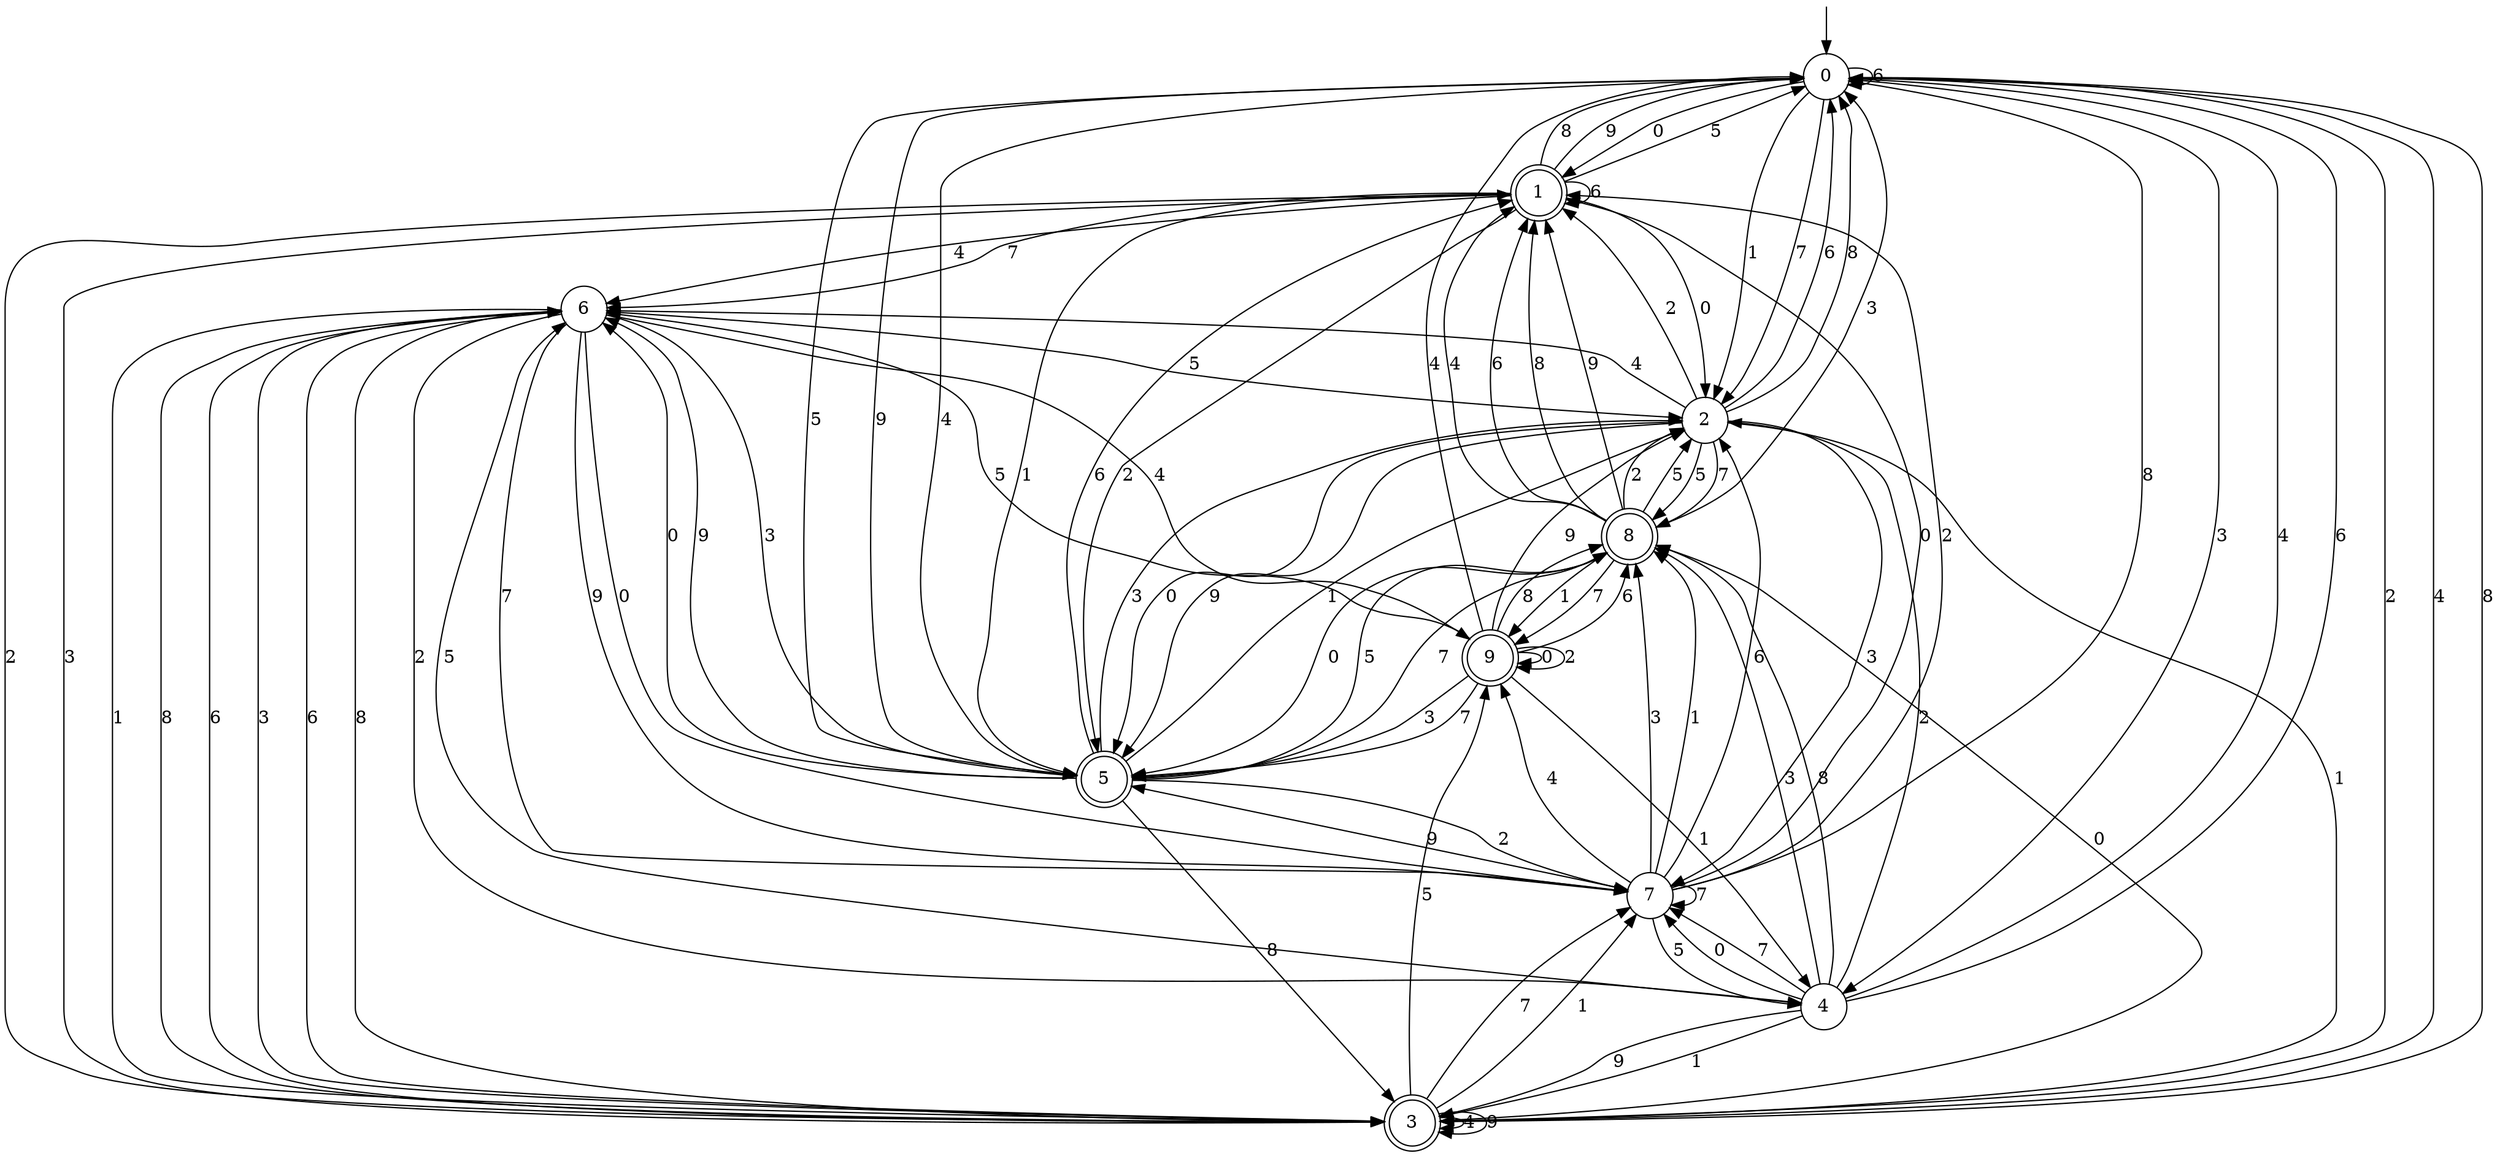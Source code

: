digraph g {

	s0 [shape="circle" label="0"];
	s1 [shape="doublecircle" label="1"];
	s2 [shape="circle" label="2"];
	s3 [shape="doublecircle" label="3"];
	s4 [shape="circle" label="4"];
	s5 [shape="doublecircle" label="5"];
	s6 [shape="circle" label="6"];
	s7 [shape="circle" label="7"];
	s8 [shape="doublecircle" label="8"];
	s9 [shape="doublecircle" label="9"];
	s0 -> s1 [label="0"];
	s0 -> s2 [label="1"];
	s0 -> s3 [label="2"];
	s0 -> s4 [label="3"];
	s0 -> s3 [label="4"];
	s0 -> s5 [label="5"];
	s0 -> s0 [label="6"];
	s0 -> s2 [label="7"];
	s0 -> s3 [label="8"];
	s0 -> s5 [label="9"];
	s1 -> s2 [label="0"];
	s1 -> s5 [label="1"];
	s1 -> s5 [label="2"];
	s1 -> s3 [label="3"];
	s1 -> s6 [label="4"];
	s1 -> s0 [label="5"];
	s1 -> s1 [label="6"];
	s1 -> s6 [label="7"];
	s1 -> s0 [label="8"];
	s1 -> s0 [label="9"];
	s2 -> s5 [label="0"];
	s2 -> s3 [label="1"];
	s2 -> s1 [label="2"];
	s2 -> s7 [label="3"];
	s2 -> s6 [label="4"];
	s2 -> s8 [label="5"];
	s2 -> s0 [label="6"];
	s2 -> s8 [label="7"];
	s2 -> s0 [label="8"];
	s2 -> s5 [label="9"];
	s3 -> s8 [label="0"];
	s3 -> s7 [label="1"];
	s3 -> s1 [label="2"];
	s3 -> s6 [label="3"];
	s3 -> s3 [label="4"];
	s3 -> s9 [label="5"];
	s3 -> s6 [label="6"];
	s3 -> s7 [label="7"];
	s3 -> s6 [label="8"];
	s3 -> s3 [label="9"];
	s4 -> s7 [label="0"];
	s4 -> s3 [label="1"];
	s4 -> s2 [label="2"];
	s4 -> s8 [label="3"];
	s4 -> s0 [label="4"];
	s4 -> s6 [label="5"];
	s4 -> s0 [label="6"];
	s4 -> s7 [label="7"];
	s4 -> s8 [label="8"];
	s4 -> s3 [label="9"];
	s5 -> s6 [label="0"];
	s5 -> s2 [label="1"];
	s5 -> s7 [label="2"];
	s5 -> s2 [label="3"];
	s5 -> s0 [label="4"];
	s5 -> s8 [label="5"];
	s5 -> s1 [label="6"];
	s5 -> s8 [label="7"];
	s5 -> s3 [label="8"];
	s5 -> s6 [label="9"];
	s6 -> s7 [label="0"];
	s6 -> s3 [label="1"];
	s6 -> s4 [label="2"];
	s6 -> s5 [label="3"];
	s6 -> s9 [label="4"];
	s6 -> s2 [label="5"];
	s6 -> s3 [label="6"];
	s6 -> s7 [label="7"];
	s6 -> s3 [label="8"];
	s6 -> s7 [label="9"];
	s7 -> s1 [label="0"];
	s7 -> s8 [label="1"];
	s7 -> s1 [label="2"];
	s7 -> s8 [label="3"];
	s7 -> s9 [label="4"];
	s7 -> s4 [label="5"];
	s7 -> s2 [label="6"];
	s7 -> s7 [label="7"];
	s7 -> s0 [label="8"];
	s7 -> s5 [label="9"];
	s8 -> s5 [label="0"];
	s8 -> s9 [label="1"];
	s8 -> s2 [label="2"];
	s8 -> s0 [label="3"];
	s8 -> s1 [label="4"];
	s8 -> s2 [label="5"];
	s8 -> s1 [label="6"];
	s8 -> s9 [label="7"];
	s8 -> s1 [label="8"];
	s8 -> s1 [label="9"];
	s9 -> s9 [label="0"];
	s9 -> s4 [label="1"];
	s9 -> s9 [label="2"];
	s9 -> s5 [label="3"];
	s9 -> s0 [label="4"];
	s9 -> s6 [label="5"];
	s9 -> s8 [label="6"];
	s9 -> s5 [label="7"];
	s9 -> s8 [label="8"];
	s9 -> s2 [label="9"];

__start0 [label="" shape="none" width="0" height="0"];
__start0 -> s0;

}
